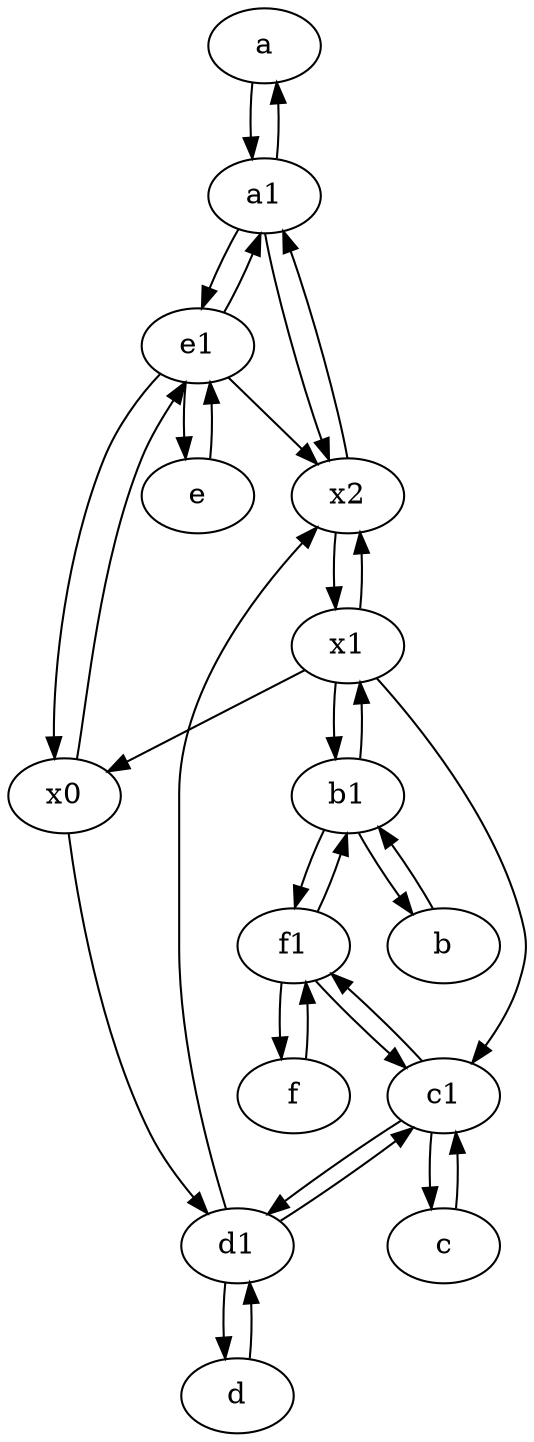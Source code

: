 digraph  {
	a [pos="40,10!"];
	x2;
	e1 [pos="25,45!"];
	b [pos="50,20!"];
	f1;
	d [pos="20,30!"];
	x1;
	e [pos="30,50!"];
	c [pos="20,10!"];
	d1 [pos="25,30!"];
	c1 [pos="30,15!"];
	f [pos="15,45!"];
	x0;
	a1 [pos="40,15!"];
	b1 [pos="45,20!"];
	a1 -> a;
	e1 -> x0;
	x1 -> x0;
	x0 -> e1;
	c1 -> f1;
	f1 -> b1;
	e -> e1;
	b1 -> b;
	d1 -> d;
	f -> f1;
	d1 -> c1;
	b1 -> f1;
	x2 -> x1;
	c1 -> d1;
	b1 -> x1;
	a1 -> x2;
	f1 -> f;
	e1 -> a1;
	x1 -> c1;
	x1 -> x2;
	c1 -> c;
	c -> c1;
	x1 -> b1;
	x2 -> a1;
	d1 -> x2;
	a -> a1;
	d -> d1;
	x0 -> d1;
	e1 -> x2;
	b -> b1;
	f1 -> c1;
	a1 -> e1;
	e1 -> e;

	}